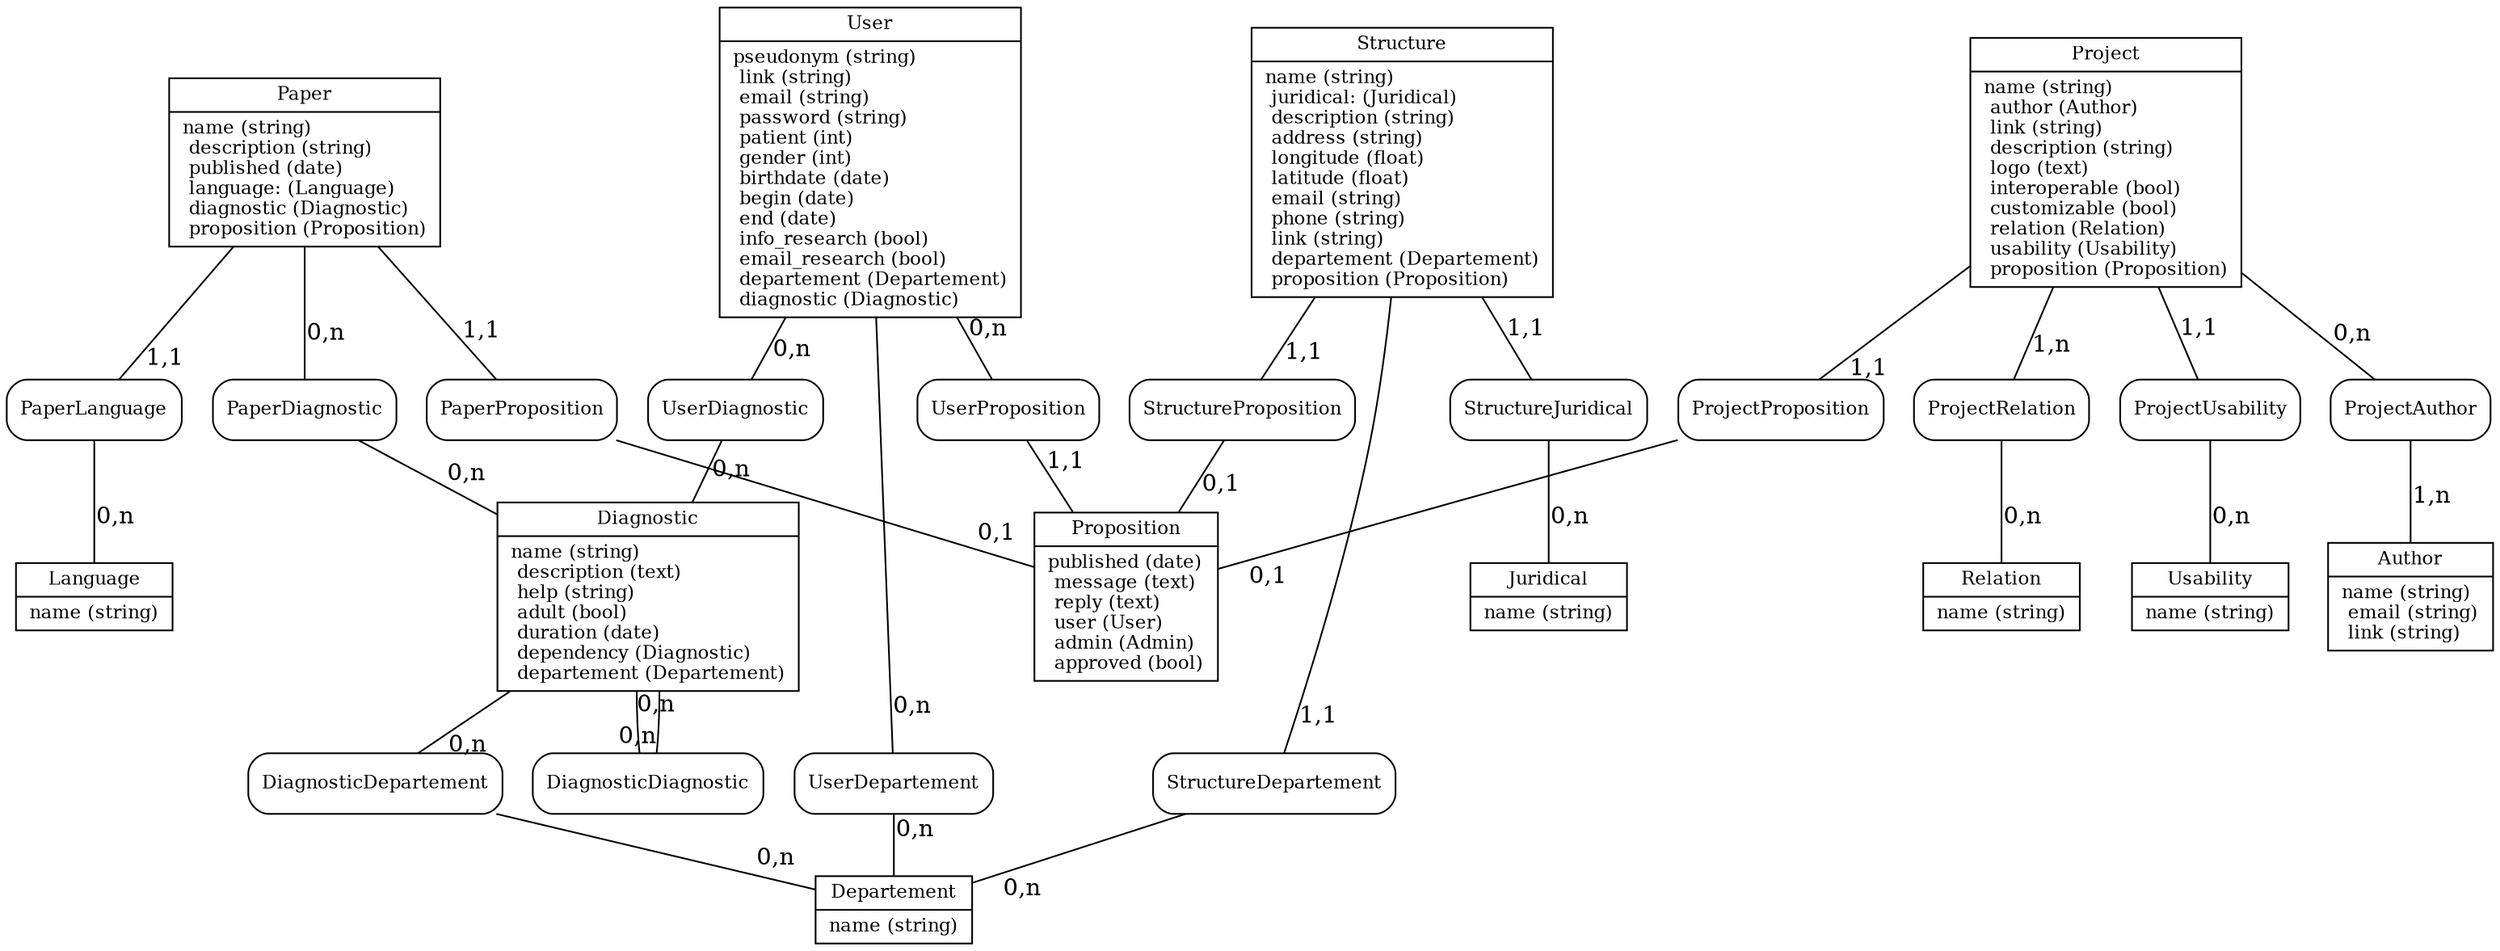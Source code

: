 graph siteRef {
  //! `dot -Tpng > mcd.png mcd.dot`

 splines = true;
 overlap = scalexy;
 node [fontsize = 11];

 /// Table

 nodeTablePaper [label = "{
  Paper
    |
    name (string)\l
    description (string)\l
    published (date)\l
    language: (Language)\l
    diagnostic (Diagnostic)\l
    proposition (Proposition)\l
 }", shape=record];

 nodeTableStructure [label = "{
  Structure
    |
    name (string)\l
    juridical: (Juridical)\l
    description (string)\l
    address (string)\l
    longitude (float)\l
    latitude (float)\l
    email (string)\l
    phone (string)\l
    link (string)\l
    departement (Departement)\l
    proposition (Proposition)\l
 }", shape=record];

 nodeTableJuridical [label = "{
  Juridical
    |
    name (string)\l
 }", shape=record];

 nodeTableDepartement [label = "{
  Departement
    |
    name (string)\l
 }", shape=record];

 nodeTableProject [label = "{
  Project
   |
   name (string)\l
   author (Author)\l
   link (string)\l
   description (string)\l
   logo (text)\l
   interoperable (bool)\l
   customizable (bool)\l
   relation (Relation)\l
   usability (Usability)\l
   proposition (Proposition)\l
 }", shape=record];

 nodeTableAuthor [label = "{
  Author
   |
   name (string)\l
   email (string)\l
   link (string)\l
 }", shape=record];

 nodeTableRelation [label = "{
  Relation
   |
   name (string)\l
 }", shape=record];

 nodeTableUsability [label = "{
  Usability
   |
   name (string)\l
 }", shape=record];

 nodeTableProposition [label = "{
  Proposition
   |
   published (date)\l
   message (text)\l
   reply (text)\l
   user (User)\l
   admin (Admin)\l
   approved (bool)\l
 }", shape=record];

 nodeTableDiagnostic [label = "{
  Diagnostic
   |
   name (string)\l
   description (text)\l
   help (string)\l
   adult (bool)\l
   duration (date)\l
   dependency (Diagnostic)\l
   departement (Departement)\l
 }", shape=record];

 nodeTableUser [label = "{
  User
   |
   pseudonym (string)\l
   link (string)\l
   email (string)\l
   password (string)\l
   patient (int)\l
   gender (int)\l
   birthdate (date)\l
   begin (date)\l
   end (date)\l
   info_research (bool)\l
   email_research (bool)\l
   departement (Departement)\l
   diagnostic (Diagnostic)\l
 }", shape=record];

 nodeTableLanguage [label = "{
  Language
   |
    name (string)\l
 }", shape=record];

 /// Relation

 nodeRelationPaperDiagnostic [label = "{PaperDiagnostic}", shape = Mrecord];
 nodeRelationPaperProposition [label = "{PaperProposition}", shape = Mrecord];
 nodeRelationStructureJuridical [label = "{StructureJuridical}", shape = Mrecord];
 nodeRelationStructureDepartement [label = "{StructureDepartement}", shape = Mrecord];
 nodeRelationStructureProposition [label = "{StructureProposition}", shape = Mrecord];
 nodeRelationProjectRelation [label = "{ProjectRelation}", shape = Mrecord];
 nodeRelationProjectUsability [label = "{ProjectUsability}", shape = Mrecord];
 nodeRelationProjectProposition [label = "{ProjectProposition}", shape = Mrecord];
 nodeRelationProjectAuthor [label = "{ProjectAuthor}", shape = Mrecord];
 nodeRelationDiagnosticDiagnostic [label = "{DiagnosticDiagnostic}", shape = Mrecord];
 nodeRelationDiagnosticDepartement [label = "{DiagnosticDepartement}", shape = Mrecord];
 nodeRelationUserDepartement [label = "{UserDepartement}", shape = Mrecord];
 nodeRelationUserDiagnostic [label = "{UserDiagnostic}", shape = Mrecord];
 nodeRelationPaperLanguage [label = "{PaperLanguage}", shape = Mrecord];
 nodeRelationUserProposition [label = "{UserProposition}", shape = Mrecord];

 /// Cardinality

 nodeTablePaper -- nodeRelationPaperDiagnostic [headlabel = "0,n", labeldistance = 3];
 nodeRelationPaperDiagnostic -- nodeTableDiagnostic [headlabel = "0,n", labeldistance = 3];
 nodeTablePaper -- nodeRelationPaperProposition [headlabel = "1,1", labeldistance = 3];
 nodeRelationPaperProposition -- nodeTableProposition [headlabel = "0,1", labeldistance = 3]
 nodeTablePaper -- nodeRelationPaperLanguage [headlabel = "1,1", labeldistance = 3];
 nodeRelationPaperLanguage -- nodeTableLanguage [headlabel = "0,n", labeldistance = 3]
 nodeTableStructure -- nodeRelationStructureJuridical [headlabel = "1,1", labeldistance = 3];
 nodeRelationStructureJuridical -- nodeTableJuridical [headlabel = "0,n", labeldistance = 3];
 nodeTableStructure -- nodeRelationStructureDepartement [headlabel = "1,1", labeldistance = 3];
 nodeRelationStructureDepartement -- nodeTableDepartement [headlabel = "0,n", labeldistance = 3];
 nodeTableStructure -- nodeRelationStructureProposition [headlabel = "1,1", labeldistance = 3];
 nodeRelationStructureProposition -- nodeTableProposition [headlabel = "0,1", labeldistance = 3];
 nodeTableProject -- nodeRelationProjectRelation [headlabel = "1,n", labeldistance = 3];
 nodeRelationProjectRelation -- nodeTableRelation [headlabel = "0,n", labeldistance = 3];
 nodeTableProject -- nodeRelationProjectUsability [headlabel = "1,1", labeldistance = 3];
 nodeRelationProjectUsability -- nodeTableUsability [headlabel = "0,n", labeldistance = 3];
 nodeTableProject -- nodeRelationProjectProposition [headlabel = "1,1", labeldistance = 3];
 nodeRelationProjectProposition -- nodeTableProposition [headlabel = "0,1", labeldistance = 3];
 nodeTableProject -- nodeRelationProjectAuthor [headlabel = "0,n", labeldistance = 3];
 nodeRelationProjectAuthor -- nodeTableAuthor [headlabel = "1,n", labeldistance = 3];
 nodeTableDiagnostic -- nodeRelationDiagnosticDiagnostic [headlabel = "0,n", labeldistance = 3];
 nodeRelationDiagnosticDiagnostic -- nodeTableDiagnostic [headlabel = "0,n", labeldistance = 3];
 nodeTableDiagnostic -- nodeRelationDiagnosticDepartement [headlabel = "0,n", labeldistance = 3];
 nodeRelationDiagnosticDepartement -- nodeTableDepartement [headlabel = "0,n", labeldistance = 3];
 nodeTableUser -- nodeRelationUserDepartement [headlabel = "0,n", labeldistance = 3];
 nodeRelationUserDepartement -- nodeTableDepartement [headlabel = "0,n", labeldistance = 3];
 nodeTableUser -- nodeRelationUserDiagnostic [headlabel = "0,n", labeldistance = 3];
 nodeRelationUserDiagnostic -- nodeTableDiagnostic [headlabel = "0,n", labeldistance = 3];
 nodeTableUser -- nodeRelationUserProposition [headlabel = "0,n", labeldistance = 3];
 nodeRelationUserProposition -- nodeTableProposition [headlabel = "1,1", labeldistance = 3];
}
